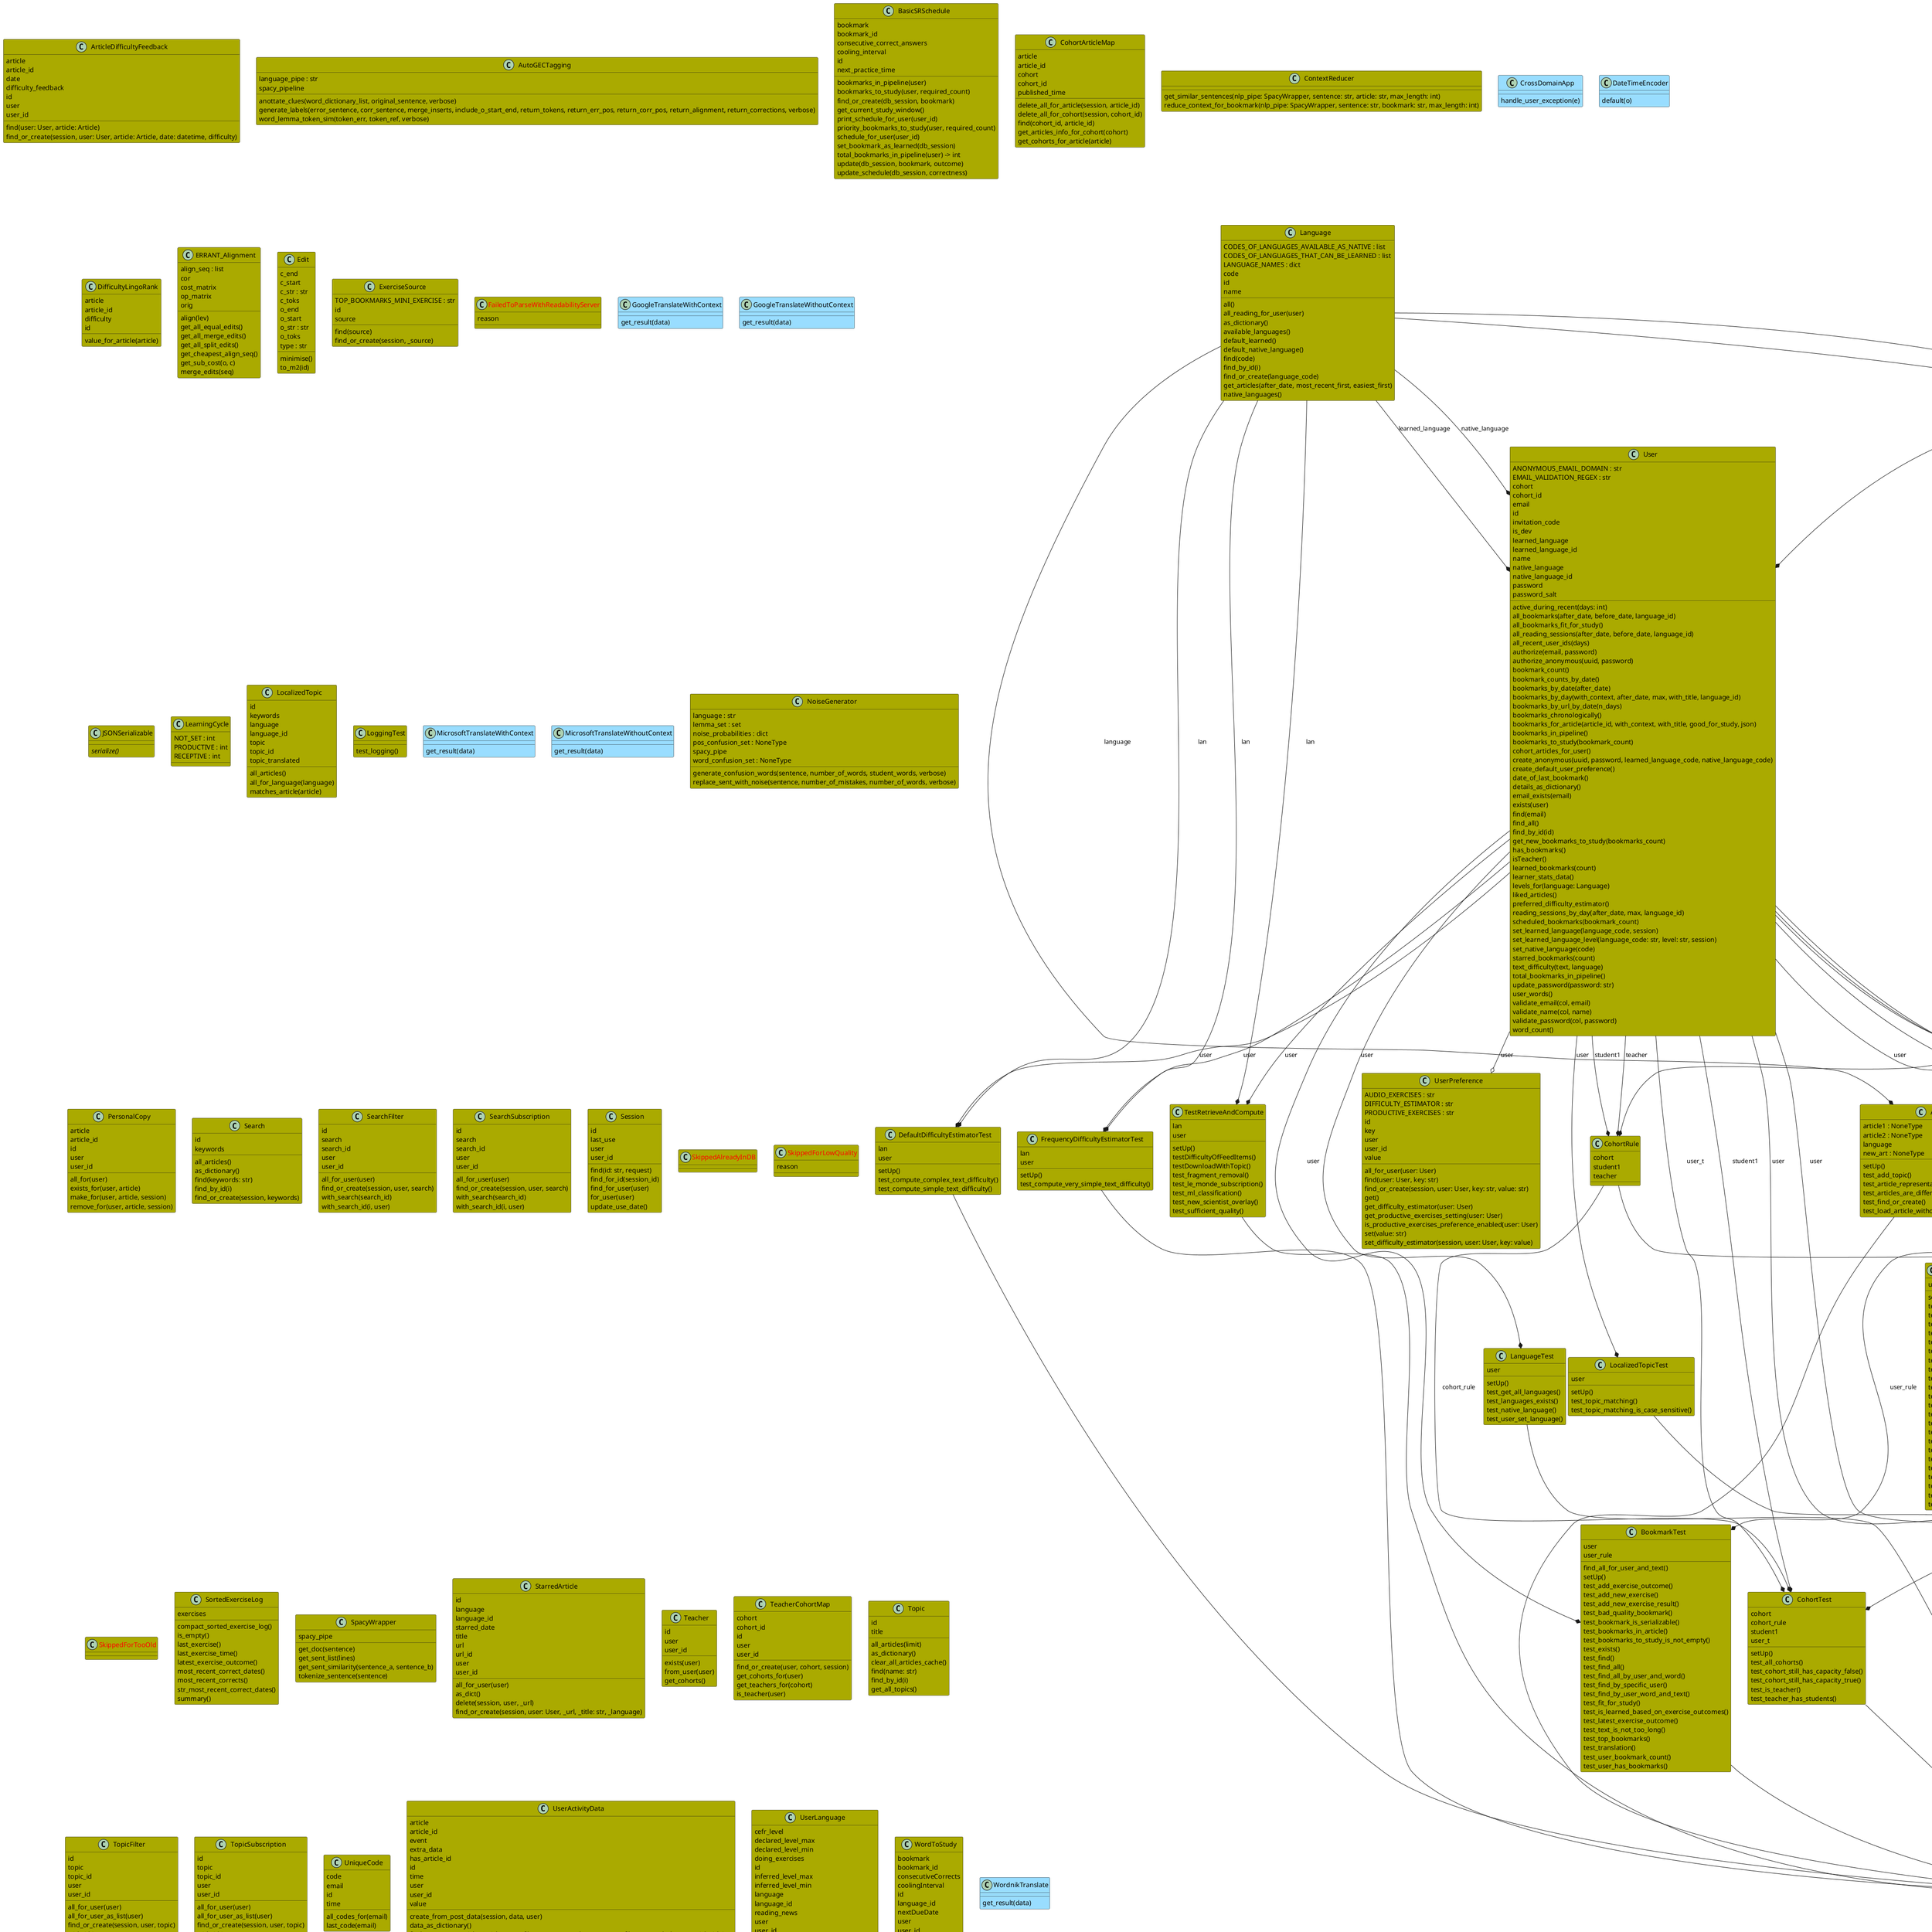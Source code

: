@startuml classes
set namespaceSeparator none
class "Article" as zeeguu.core.model.article.Article #AAAA00 {
  MINIMUM_WORD_COUNT : int
  authors
  broken
  content
  deleted
  feed
  feed_id
  fk_difficulty
  htmlContent
  id
  img_url
  img_url_id
  language
  language_id
  published_time
  summary
  title
  topics
  uploader
  uploader_id
  url
  url_id
  userFound : int
  video
  word_count
  add_search(search)
  add_topic(topic)
  all_older_than(days)
  all_younger_than(days)
  article_info(with_content)
  article_info_for_teacher()
  compute_fk_and_wordcount()
  contains_any_of(keywords: list)
  convertHTML2TextIfNeeded()
  create_clone(session, source, uploader)
  create_from_upload(session, title, content, htmlContent, uploader, language)
  exists(article)
  find(url: str)
  find_by_id(id: int)
  find_or_create(session, url: str, html_content, title, authors: str)
  is_owned_by(user)
  mark_as_low_quality_and_remove_from_index()
  own_texts_for_user(user, ignore_deleted)
  remove_search(search)
  star_for_user(session, user, state)
  topics_as_string()
  update(language, content, htmlContent, title)
  update_content(session)
  uploaded_by(uploader_id: int)
  vote_broken()
  with_title_containing(needle)
}
class "ArticleDifficultyFeedback" as zeeguu.core.model.article_difficulty_feedback.ArticleDifficultyFeedback #AAAA00 {
  article
  article_id
  date
  difficulty_feedback
  id
  user
  user_id
  find(user: User, article: Article)
  find_or_create(session, user: User, article: Article, date: datetime, difficulty)
}
class "ArticleRule" as zeeguu.core.test.rules.article_rule.ArticleRule #AAAA00 {
  article : NoneType
}
class "ArticleTest" as zeeguu.core.test.test_article.ArticleTest #AAAA00 {
  article1 : NoneType
  article2 : NoneType
  language
  new_art : NoneType
  setUp()
  test_add_topic()
  test_article_representation_does_not_error()
  test_articles_are_different()
  test_find_or_create()
  test_load_article_without_language_information()
}
class "AutoGECTagging" as zeeguu.core.nlp_pipeline.automatic_gec_tagging.AutoGECTagging #AAAA00 {
  language_pipe : str
  spacy_pipeline
  anottate_clues(word_dictionary_list, original_sentence, verbose)
  generate_labels(error_sentence, corr_sentence, merge_inserts, include_o_start_end, return_tokens, return_err_pos, return_corr_pos, return_alignment, return_corrections, verbose)
  word_lemma_token_sim(token_err, token_ref, verbose)
}
class "BaseRule" as zeeguu.core.test.rules.base_rule.BaseRule #AAAA00 {
  faker
  save(obj)
}
class "BasicSRSchedule" as zeeguu.core.word_scheduling.basicSR.basicSR.BasicSRSchedule #AAAA00 {
  bookmark
  bookmark_id
  consecutive_correct_answers
  cooling_interval
  id
  next_practice_time
  bookmarks_in_pipeline(user)
  bookmarks_to_study(user, required_count)
  find_or_create(db_session, bookmark)
  get_current_study_window()
  print_schedule_for_user(user_id)
  priority_bookmarks_to_study(user, required_count)
  schedule_for_user(user_id)
  set_bookmark_as_learned(db_session)
  total_bookmarks_in_pipeline(user) -> int
  update(db_session, bookmark, outcome)
  update_schedule(db_session, correctness)
}
class "Bookmark" as zeeguu.core.model.bookmark.Bookmark #AAAA00 {
  bookmark
  exercise_log
  fit_for_study
  id
  learned
  learned_time
  learning_cycle
  origin
  origin_id
  starred
  text
  text_id
  time
  translation
  translation_id
  user
  user_id
  add_new_exercise(exercise)
  add_new_exercise_result(exercise_source: ExerciseSource, exercise_outcome: ExerciseOutcome, exercise_solving_speed, session_id: int, other_feedback)
  content_is_not_too_long()
  exists(bookmark)
  find(b_id)
  find_all()
  find_all_by_user_and_word(user, word)
  find_all_for_text_and_user(text, user)
  find_all_for_user_and_article(user, article)
  find_by_specific_user(user)
  find_by_user_word_and_text(user, word, text)
  find_or_create(session, user, _origin: str, _origin_lang: str, _translation: str, _translation_lang: str, _context: str, article_id: int, learning_cycle: int)
  json_serializable_dict(with_context, with_title)
  report_exercise_outcome(exercise_source: str, exercise_outcome: str, solving_speed, session_id, other_feedback, db_session)
  serializable_dictionary()
  should_be_studied()
  sorted_exercise_log()
  translations_rendered_as_text()
  update_fit_for_study(session)
  update_learned_status(session)
}
class "BookmarkRule" as zeeguu.core.test.rules.bookmark_rule.BookmarkRule #AAAA00 {
  bookmark : NoneType, bool
  props : list
}
class "BookmarkTest" as zeeguu.core.test.test_bookmark.BookmarkTest #AAAA00 {
  user
  user_rule
  find_all_for_user_and_text()
  setUp()
  test_add_exercise_outcome()
  test_add_new_exercise()
  test_add_new_exercise_result()
  test_bad_quality_bookmark()
  test_bookmark_is_serializable()
  test_bookmarks_in_article()
  test_bookmarks_to_study_is_not_empty()
  test_exists()
  test_find()
  test_find_all()
  test_find_all_by_user_and_word()
  test_find_by_specific_user()
  test_find_by_user_word_and_text()
  test_fit_for_study()
  test_is_learned_based_on_exercise_outcomes()
  test_latest_exercise_outcome()
  test_text_is_not_too_long()
  test_top_bookmarks()
  test_translation()
  test_user_bookmark_count()
  test_user_has_bookmarks()
}
class "CognacyDifficultyEstimator" as zeeguu.core.language.strategies.cognacy_difficulty_estimator.CognacyDifficultyEstimator #AAAA00 {
  CUSTOM_NAMES : list
  language : str
  score_map : dict
  user : str
  cognacyRatio(language: 'model.Language', user: 'model.User')
  discrete_text_difficulty(median_difficulty: float)
  estimate_difficulty(text: str)
  word_difficulty(known_probabilities: dict, personalized: bool, word: Word)
}
class "CognacyWordHistoryDifficultyEstimator" as zeeguu.core.language.strategies.cognacy_wh_difficulty_estimator.CognacyWordHistoryDifficultyEstimator #AAAA00 {
  CUSTOM_NAMES : list
  language : str
  score_map : dict
  user : str
  difficulty_until_timestamp(language: 'model.Language', user: 'model.User', max_timestamp, mode, scaling, scaling2)
  discrete_text_difficulty(median_difficulty: float)
  estimate_difficulty(text: str)
  word_difficulty(known_probabilities: dict, personalized: bool, word: Word)
}
class "Cohort" as zeeguu.core.model.cohort.Cohort #AAAA00 {
  declared_level_max
  declared_level_min
  id
  inv_code
  is_cohort_of_teachers
  language
  language_id
  max_students
  name
  cohort_still_has_capacity()
  exists_with_invite_code(code: str)
  find(id)
  find_by_code(invite_code)
  get_current_student_count()
  get_id(inv)
  get_students()
  get_teachers()
}
class "CohortArticleMap" as zeeguu.core.model.cohort_article_map.CohortArticleMap #AAAA00 {
  article
  article_id
  cohort
  cohort_id
  published_time
  delete_all_for_article(session, article_id)
  delete_all_for_cohort(session, cohort_id)
  find(cohort_id, article_id)
  get_articles_info_for_cohort(cohort)
  get_cohorts_for_article(article)
}
class "CohortRule" as zeeguu.core.test.rules.cohort_rule.CohortRule #AAAA00 {
  cohort
  student1
  teacher
}
class "CohortTest" as zeeguu.core.test.test_cohort.CohortTest #AAAA00 {
  cohort
  cohort_rule
  student1
  user_t
  setUp()
  test_all_cohorts()
  test_cohort_still_has_capacity_false()
  test_cohort_still_has_capacity_true()
  test_is_teacher()
  test_teacher_has_students()
}
class "ContextReducer" as zeeguu.core.nlp_pipeline.reduce_context.ContextReducer #AAAA00 {
  get_similar_sentences(nlp_pipe: SpacyWrapper, sentence: str, article: str, max_length: int)
  reduce_context_for_bookmark(nlp_pipe: SpacyWrapper, sentence: str, bookmark: str, max_length: int)
}
class "CrossDomainApp" as zeeguu.api.cross_domain_app.CrossDomainApp #99DDFF {
  handle_user_exception(e)
}
class "DateTimeEncoder" as zeeguu.api.utils.json_result.DateTimeEncoder #99DDFF {
  default(o)
}
class "DefaultDifficultyEstimator" as zeeguu.core.language.strategies.default_difficulty_estimator.DefaultDifficultyEstimator #AAAA00 {
  estimate_difficulty(text: str, language: 'model.Language', user: 'model.User')
}
class "DefaultDifficultyEstimatorTest" as zeeguu.core.test.tests_difficulty_estimator_strategies.test_default_difficulty_estimator.DefaultDifficultyEstimatorTest #AAAA00 {
  lan
  user
  setUp()
  test_compute_complex_text_difficulty()
  test_compute_simple_text_difficulty()
}
class "DifficultyEstimatorFactory" as zeeguu.core.language.difficulty_estimator_factory.DifficultyEstimatorFactory #AAAA00 {
  get_difficulty_estimator(estimator_name: str) -> Type[DifficultyEstimatorStrategy]
}
class "DifficultyEstimatorFactoryTest" as zeeguu.core.test.test_difficulty_estimator_factory.DifficultyEstimatorFactoryTest #AAAA00 {
  test_custom_names_flesch_kincaid_estimator()
  test_ignore_capitalization()
  test_returns_flesch_kincaid_estimator()
  test_unknown_type_returns_default()
}
class "DifficultyEstimatorStrategy" as zeeguu.core.language.difficulty_estimator_strategy.DifficultyEstimatorStrategy #AAAA00 {
  CUSTOM_NAMES : list
  {abstract}estimate_difficulty(text: str, language: 'model.Language', user: 'model.User')
  has_custom_name(estimator_name: str)
}
class "DifficultyLingoRank" as zeeguu.core.model.difficulty_lingo_rank.DifficultyLingoRank #AAAA00 {
  article
  article_id
  difficulty
  id
  value_for_article(article)
}
class "DomainName" as zeeguu.core.model.domain_name.DomainName #AAAA00 {
  domain_name
  id
  extract_domain_name(url)
  find(domain_url)
  find_or_create(session, url: str)
  for_url_string(url_string)
  get_domain(url)
}
class "DomainTest" as zeeguu.core.test.test_domain.DomainTest #AAAA00 {
  user
  user_rule
  setUp()
  test_one_domain_multiple_urls()
  test_url_domain()
}
class "ERRANT_Alignment" as zeeguu.core.nlp_pipeline.alignment_errant.ERRANT_Alignment #AAAA00 {
  align_seq : list
  cor
  cost_matrix
  op_matrix
  orig
  align(lev)
  get_all_equal_edits()
  get_all_merge_edits()
  get_all_split_edits()
  get_cheapest_align_seq()
  get_sub_cost(o, c)
  merge_edits(seq)
}
class "Edit" as zeeguu.core.nlp_pipeline.edit_errant.Edit #AAAA00 {
  c_end
  c_start
  c_str : str
  c_toks
  o_end
  o_start
  o_str : str
  o_toks
  type : str
  minimise()
  to_m2(id)
}
class "Exercise" as zeeguu.core.model.exercise.Exercise #AAAA00 {
  feedback
  id
  outcome
  outcome_id
  session
  session_id
  solving_speed
  source
  source_id
  time
  find(user_id)
  get_bookmark()
  get_user_id()
  is_correct()
  is_too_easy()
  short_string_summary()
}
class "ExerciseOutcome" as zeeguu.core.model.exercise_outcome.ExerciseOutcome #AAAA00 {
  ASKED_FOR_HINT : str
  CORRECT : str
  OTHER_FEEDBACK : str
  RETRY : str
  SHOW_SOLUTION : str
  TOO_EASY : str
  TYPO : str
  WRONG : str
  correct
  correct_outcomes : list
  id
  outcome
  too_easy_outcomes : list
  wrong
  wrong_outcomes : list
  find(outcome: str)
  find_or_create(session, _outcome: str)
  free_text_feedback()
  too_easy()
}
class "ExerciseRule" as zeeguu.core.test.rules.exercise_rule.ExerciseRule #AAAA00 {
  exercise
}
class "ExerciseSessionRule" as zeeguu.core.test.rules.exercise_session_rule.ExerciseSessionRule #AAAA00 {
  exerciseSession
}
class "ExerciseSessionRule" as zeeguu.core.test.rules.user_exercise_session_rule.ExerciseSessionRule #AAAA00 {
  bookmark
  exercise_session
  user
}
class "ExerciseSource" as zeeguu.core.model.exercise_source.ExerciseSource #AAAA00 {
  TOP_BOOKMARKS_MINI_EXERCISE : str
  id
  source
  find(source)
  find_or_create(session, _source)
}
class "<color:red>FailedToParseWithReadabilityServer</color>" as zeeguu.core.content_retriever.crawler_exceptions.FailedToParseWithReadabilityServer #AAAA00 {
  reason
}
class "Feed" as zeeguu.core.model.feed.Feed #AAAA00 {
  deactivated
  description
  feed_handler : NoneType
  feed_type
  icon_name
  id
  image_url
  image_url_id
  language
  language_id
  last_crawled_time
  title
  url
  url_id
  as_dictionary()
  exists(feed)
  feed_health_info()
  feed_items(last_retrieval_time_from_DB)
  find_by_id(i)
  find_by_url(url)
  find_for_language_id(language_code)
  find_or_create(session, url, title, description, icon_name, language: Language, feed_type)
  from_url(url: str, feed_type: int)
  get_articles(limit, after_date, most_recent_first, easiest_first)
  initializeFeedHandler()
}
class "FeedHandler" as zeeguu.core.feed_handler.feed_handler.FeedHandler #AAAA00 {
  description : str
  feed_type : int
  image_url_string : str
  title : str
  url : str
  extract_feed_metadata() -> None
  get_feed_articles() -> list[dict]
  get_server_time(article_date) -> datetime
}
class "FeedRule" as zeeguu.core.test.rules.feed_rule.FeedRule #AAAA00 {
  fake_feed
  feed
  feed1
  feed_fr
  feed_newspaper_da
}
class "FeedTest" as zeeguu.core.test.test_feed.FeedTest #AAAA00 {
  newspaper_da
  spiegel
  setUp()
  test_after_date_works()
  test_article_ordering()
  test_feed_items()
  test_feed_newspaper()
  test_feed_type()
}
class "FleschKincaidDifficultyEstimator" as zeeguu.core.language.strategies.flesch_kincaid_difficulty_estimator.FleschKincaidDifficultyEstimator #AAAA00 {
  AVERAGE_SYLLABLE_LENGTH : float
  CUSTOM_NAMES : list
  discrete_difficulty(score: int)
  estimate_difficulty(text: str, language: 'Language', user: 'User')
  estimate_number_of_syllables_in_word(word: str, language: 'Language')
  estimate_number_of_syllables_in_word_pyphen(word: str, language: 'Language')
  flesch_kincaid_readability_index(text: str, language: 'Language')
  get_constants_for_language(language: 'language')
  grade_difficulty(score: int)
  normalize_difficulty(score: int)
}
class "FleschKincaidReadingEaseDifficultyEstimatorTest" as zeeguu.core.test.tests_difficulty_estimator_strategies.test_flesch_kincaid_difficulty_estimator.FleschKincaidReadingEaseDifficultyEstimatorTest #AAAA00 {
  user
  setUp()
  test_danish()
  test_discrete_50()
  test_discrete_80()
  test_discrete_above_80()
  test_discrete_below_0()
  test_discrete_below_50()
  test_discrete_between_80_and_50()
  test_english_constants()
  test_english_easy()
  test_english_hard()
  test_english_medium()
  test_german_constants()
  test_german_easy()
  test_german_hard()
  test_german_medium()
  test_normalized_0()
  test_normalized_100()
  test_normalized_above_100()
  test_normalized_below_0()
  test_normalized_between_100_and_0()
  test_recognized_by_FK()
  test_recognized_by_FKIndex()
  test_recognized_by_flesch_kincaid()
}
class "FrequencyDifficultyEstimator" as zeeguu.core.language.strategies.frequency_difficulty_estimator.FrequencyDifficultyEstimator #AAAA00 {
  CUSTOM_NAMES : list
  language : str
  score_map : defaultdict
  discrete_text_difficulty(median_difficulty: float)
  estimate_difficulty(text: str)
  quadratic(language: 'model.Language')
  word_difficulty(known_probabilities: dict, personalized: bool, w)
}
class "FrequencyDifficultyEstimatorTest" as zeeguu.core.test.tests_difficulty_estimator_strategies.test_frequency_difficulty_estimator.FrequencyDifficultyEstimatorTest #AAAA00 {
  lan
  user
  setUp()
  test_compute_very_simple_text_difficulty()
}
class "GoogleTranslateWithContext" as zeeguu.api.utils.translator.GoogleTranslateWithContext #99DDFF {
  get_result(data)
}
class "GoogleTranslateWithoutContext" as zeeguu.api.utils.translator.GoogleTranslateWithoutContext #99DDFF {
  get_result(data)
}
class "JSONSerializable" as zeeguu.core.util.encoding.JSONSerializable #AAAA00 {
  {abstract}serialize()
}
class "Language" as zeeguu.core.model.language.Language #AAAA00 {
  CODES_OF_LANGUAGES_AVAILABLE_AS_NATIVE : list
  CODES_OF_LANGUAGES_THAT_CAN_BE_LEARNED : list
  LANGUAGE_NAMES : dict
  code
  id
  name
  all()
  all_reading_for_user(user)
  as_dictionary()
  available_languages()
  default_learned()
  default_native_language()
  find(code)
  find_by_id(i)
  find_or_create(language_code)
  get_articles(after_date, most_recent_first, easiest_first)
  native_languages()
}
class "LanguageRule" as zeeguu.core.test.rules.language_rule.LanguageRule #AAAA00 {
  da
  de
  en
  es
  fr
  it
  languages : dict
  nl
  no
  pt
  random
  ro
  get_or_create_language(language_id)
}
class "LanguageTest" as zeeguu.core.test.test_language.LanguageTest #AAAA00 {
  user
  setUp()
  test_get_all_languages()
  test_languages_exists()
  test_native_language()
  test_user_set_language()
}
class "LearningCycle" as zeeguu.core.model.learning_cycle.LearningCycle #AAAA00 {
  NOT_SET : int
  PRODUCTIVE : int
  RECEPTIVE : int
}
class "LocalizedTopic" as zeeguu.core.model.localized_topic.LocalizedTopic #AAAA00 {
  id
  keywords
  language
  language_id
  topic
  topic_id
  topic_translated
  all_articles()
  all_for_language(language)
  matches_article(article)
}
class "LocalizedTopicTest" as zeeguu.core.test.test_localized_topic.LocalizedTopicTest #AAAA00 {
  user
  setUp()
  test_topic_matching()
  test_topic_matching_is_case_sensitive()
}
class "LoggingTest" as zeeguu.core.test.test_logging.LoggingTest #AAAA00 {
  test_logging()
}
class "MicrosoftTranslateWithContext" as zeeguu.api.utils.translator.MicrosoftTranslateWithContext #99DDFF {
  get_result(data)
}
class "MicrosoftTranslateWithoutContext" as zeeguu.api.utils.translator.MicrosoftTranslateWithoutContext #99DDFF {
  get_result(data)
}
class "ModelTestMixIn" as zeeguu.core.test.model_test_mixin.ModelTestMixIn #AAAA00 {
  app
  faker : NoneType
  run(result)
  setUp()
  tearDown()
}
class "NewspaperFeed" as zeeguu.core.feed_handler.newspaperfeed.NewspaperFeed #AAAA00 {
  description
  image_url_string
  title
  use_cache : bool
  extract_feed_metadata() -> None
  get_feed_articles() -> list[dict]
}
class "NoiseGenerator" as zeeguu.core.nlp_pipeline.confusion_generator.NoiseGenerator #AAAA00 {
  language : str
  lemma_set : set
  noise_probabilities : dict
  pos_confusion_set : NoneType
  spacy_pipe
  word_confusion_set : NoneType
  generate_confusion_words(sentence, number_of_words, student_words, verbose)
  replace_sent_with_noise(sentence, number_of_mistakes, number_of_words, verbose)
}
class "OutcomeRule" as zeeguu.core.test.rules.outcome_rule.OutcomeRule #AAAA00 {
  correct
  outcomes : list
  random
  retry
  show_solution
  too_easy
  typo
  wrong
}
class "PersonalCopy" as zeeguu.core.model.personal_copy.PersonalCopy #AAAA00 {
  article
  article_id
  id
  user
  user_id
  all_for(user)
  exists_for(user, article)
  make_for(user, article, session)
  remove_for(user, article, session)
}
class "RSSFeed" as zeeguu.core.feed_handler.rssfeed.RSSFeed #AAAA00 {
  description : str
  image_url_string : str
  title : str
  extract_feed_metadata() -> None
  get_feed_articles() -> list[dict]
}
class "ReadingSessionRule" as zeeguu.core.test.rules.user_reading_session_rule.ReadingSessionRule #AAAA00 {
  w_session
}
class "Search" as zeeguu.core.model.search.Search #AAAA00 {
  id
  keywords
  all_articles()
  as_dictionary()
  find(keywords: str)
  find_by_id(i)
  find_or_create(session, keywords)
}
class "SearchFilter" as zeeguu.core.model.search_filter.SearchFilter #AAAA00 {
  id
  search
  search_id
  user
  user_id
  all_for_user(user)
  find_or_create(session, user, search)
  with_search(search_id)
  with_search_id(i, user)
}
class "SearchSubscription" as zeeguu.core.model.search_subscription.SearchSubscription #AAAA00 {
  id
  search
  search_id
  user
  user_id
  all_for_user(user)
  find_or_create(session, user, search)
  with_search(search_id)
  with_search_id(i, user)
}
class "Session" as zeeguu.core.model.session.Session #AAAA00 {
  id
  last_use
  user
  user_id
  find(id: str, request)
  find_for_id(session_id)
  find_for_user(user)
  for_user(user)
  update_use_date()
}
class "<color:red>SkippedAlreadyInDB</color>" as zeeguu.core.content_retriever.crawler_exceptions.SkippedAlreadyInDB #AAAA00 {
}
class "<color:red>SkippedForLowQuality</color>" as zeeguu.core.content_retriever.crawler_exceptions.SkippedForLowQuality #AAAA00 {
  reason
}
class "<color:red>SkippedForTooOld</color>" as zeeguu.core.content_retriever.crawler_exceptions.SkippedForTooOld #AAAA00 {
}
class "SortedExerciseLog" as zeeguu.core.model.sorted_exercise_log.SortedExerciseLog #AAAA00 {
  exercises
  compact_sorted_exercise_log()
  is_empty()
  last_exercise()
  last_exercise_time()
  latest_exercise_outcome()
  most_recent_correct_dates()
  most_recent_corrects()
  str_most_recent_correct_dates()
  summary()
}
class "SourceRule" as zeeguu.core.test.rules.source_rule.SourceRule #AAAA00 {
  random
  recognize
  sources : list
  translate
  zeekoe
}
class "SpacyWrapper" as zeeguu.core.nlp_pipeline.spacy_wrapper.SpacyWrapper #AAAA00 {
  spacy_pipe
  get_doc(sentence)
  get_sent_list(lines)
  get_sent_similarity(sentence_a, sentence_b)
  tokenize_sentence(sentence)
}
class "StarredArticle" as zeeguu.core.model.starred_article.StarredArticle #AAAA00 {
  id
  language
  language_id
  starred_date
  title
  url
  url_id
  user
  user_id
  all_for_user(user)
  as_dict()
  delete(session, user, _url)
  find_or_create(session, user: User, _url, _title: str, _language)
}
class "Teacher" as zeeguu.core.model.teacher.Teacher #AAAA00 {
  id
  user
  user_id
  exists(user)
  from_user(user)
  get_cohorts()
}
class "TeacherCohortMap" as zeeguu.core.model.teacher_cohort_map.TeacherCohortMap #AAAA00 {
  cohort
  cohort_id
  id
  user
  user_id
  find_or_create(user, cohort, session)
  get_cohorts_for(user)
  get_teachers_for(cohort)
  is_teacher(user)
}
class "TestRetrieveAndCompute" as zeeguu.core.test.test_retrieve_and_compute.TestRetrieveAndCompute #AAAA00 {
  lan
  user
  setUp()
  testDifficultyOfFeedItems()
  testDownloadWithTopic()
  test_fragment_removal()
  test_le_monde_subscription()
  test_ml_classification()
  test_new_scientist_overlay()
  test_sufficient_quality()
}
class "Text" as zeeguu.core.model.text.Text #AAAA00 {
  article
  article_id
  content
  content_hash
  id
  language
  language_id
  url
  url_id
  all_bookmarks(user)
  find_all(text, language)
  find_or_create(session, text, language, url, article)
  shorten_word_context(given_word, max_word_count)
  update_content(new_content)
  words()
}
class "TextRule" as zeeguu.core.test.rules.text_rule.TextRule #AAAA00 {
  text
}
class "TextTest" as zeeguu.core.test.test_text.TextTest #AAAA00 {
  bookmark_rule
  text_rule
  user_rule
  setUp()
  test_user_word_count()
}
class "Topic" as zeeguu.core.model.topic.Topic #AAAA00 {
  id
  title
  all_articles(limit)
  as_dictionary()
  clear_all_articles_cache()
  find(name: str)
  find_by_id(i)
  get_all_topics()
}
class "TopicFilter" as zeeguu.core.model.topic_filter.TopicFilter #AAAA00 {
  id
  topic
  topic_id
  user
  user_id
  all_for_user(user)
  all_for_user_as_list(user)
  find_or_create(session, user, topic)
  with_id(i)
  with_topic_id(i, user)
}
class "TopicSubscription" as zeeguu.core.model.topic_subscription.TopicSubscription #AAAA00 {
  id
  topic
  topic_id
  user
  user_id
  all_for_user(user)
  all_for_user_as_list(user)
  find_or_create(session, user, topic)
  with_id(i)
  with_topic_id(i, user)
}
class "UniqueCode" as zeeguu.core.model.unique_code.UniqueCode #AAAA00 {
  code
  email
  id
  time
  all_codes_for(email)
  last_code(email)
}
class "Url" as zeeguu.core.model.url.Url #AAAA00 {
  domain
  domain_name_id
  id
  path
  title
  as_canonical_string()
  as_string()
  domain_name()
  extract_canonical_url(url: str)
  find(url, title)
  find_or_create(session: 'Session', _url: str, title: str)
  get_domain(url)
  get_path(url: str)
  render_link(link_text)
  title_if_available()
}
class "UrlRule" as zeeguu.core.test.rules.url_rule.UrlRule #AAAA00 {
  url
}
class "UrlTest" as zeeguu.core.test.test_url.UrlTest #AAAA00 {
  url_rule
  setUp()
  test_domain_plus_path_must_be_unique()
  test_find_or_create_works()
  test_try_to_get_race_condition()
}
class "User" as zeeguu.core.model.user.User #AAAA00 {
  ANONYMOUS_EMAIL_DOMAIN : str
  EMAIL_VALIDATION_REGEX : str
  cohort
  cohort_id
  email
  id
  invitation_code
  is_dev
  learned_language
  learned_language_id
  name
  native_language
  native_language_id
  password
  password_salt
  active_during_recent(days: int)
  all_bookmarks(after_date, before_date, language_id)
  all_bookmarks_fit_for_study()
  all_reading_sessions(after_date, before_date, language_id)
  all_recent_user_ids(days)
  authorize(email, password)
  authorize_anonymous(uuid, password)
  bookmark_count()
  bookmark_counts_by_date()
  bookmarks_by_date(after_date)
  bookmarks_by_day(with_context, after_date, max, with_title, language_id)
  bookmarks_by_url_by_date(n_days)
  bookmarks_chronologically()
  bookmarks_for_article(article_id, with_context, with_title, good_for_study, json)
  bookmarks_in_pipeline()
  bookmarks_to_study(bookmark_count)
  cohort_articles_for_user()
  create_anonymous(uuid, password, learned_language_code, native_language_code)
  create_default_user_preference()
  date_of_last_bookmark()
  details_as_dictionary()
  email_exists(email)
  exists(user)
  find(email)
  find_all()
  find_by_id(id)
  get_new_bookmarks_to_study(bookmarks_count)
  has_bookmarks()
  isTeacher()
  learned_bookmarks(count)
  learner_stats_data()
  levels_for(language: Language)
  liked_articles()
  preferred_difficulty_estimator()
  reading_sessions_by_day(after_date, max, language_id)
  scheduled_bookmarks(bookmark_count)
  set_learned_language(language_code, session)
  set_learned_language_level(language_code: str, level: str, session)
  set_native_language(code)
  starred_bookmarks(count)
  text_difficulty(text, language)
  total_bookmarks_in_pipeline()
  update_password(password: str)
  user_words()
  validate_email(col, email)
  validate_name(col, name)
  validate_password(col, password)
  word_count()
}
class "UserActivityData" as zeeguu.core.model.user_activitiy_data.UserActivityData #AAAA00 {
  article
  article_id
  event
  extra_data
  has_article_id
  id
  time
  user
  user_id
  value
  create_from_post_data(session, data, user)
  data_as_dictionary()
  find(user: User, article: Article, extra_filter: str, extra_value: str, event_filter: str, only_latest, article_id: int)
  find_or_create(session, user, time, event, value, extra_data, has_article_id, article_id)
  find_url_in_extra_data()
  get_article_id(db_session)
  is_feedback()
  is_like()
}
class "UserArticle" as zeeguu.core.model.user_article.UserArticle #AAAA00 {
  article
  article_id
  id
  liked
  opened
  starred
  user
  user_id
  all_liked_articles_of_user(user)
  all_starred_and_liked_articles_of_user_info(user)
  all_starred_articles_of_user(user)
  all_starred_articles_of_user_info(user)
  all_starred_or_liked_articles_of_user(user, limit)
  exists(obj)
  find(user: User, article: Article)
  find_by_article(article: Article)
  find_or_create(session, user: User, article: Article, opened, liked, starred)
  last_interaction()
  set_liked(new_state)
  set_opened(state)
  set_starred(state)
  user_article_info(user: User, article: Article, with_content, with_translations)
  user_info_as_string()
}
class "UserArticleRule" as zeeguu.core.test.rules.user_article_rule.UserArticleRule #AAAA00 {
  user_article
}
class "UserArticleTest" as zeeguu.core.test.test_user_article.UserArticleTest #AAAA00 {
  article
  user
  user_article
  setUp()
  test_all_starred_articles()
  test_all_starred_or_liked_articles()
  test_article_is_not_starred_initially()
}
class "UserExerciseSession" as zeeguu.core.model.user_exercise_session.UserExerciseSession #AAAA00 {
  duration
  id
  is_active
  last_action_time
  start_time
  user
  user_id
  exercises_in_session_string()
  find_by_cohort(cohort_id, from_date: str, to_date: str)
  find_by_id(id)
  find_by_user_id(user_id, from_date: str, to_date: str)
}
class "UserLanguage" as zeeguu.core.model.user_language.UserLanguage #AAAA00 {
  cefr_level
  declared_level_max
  declared_level_min
  doing_exercises
  id
  inferred_level_max
  inferred_level_min
  language
  language_id
  reading_news
  user
  user_id
  all_for_user(user)
  find_or_create(session, user, language)
  get()
  with_language_id(i, user)
}
class "UserPreference" as zeeguu.core.model.user_preference.UserPreference #AAAA00 {
  AUDIO_EXERCISES : str
  DIFFICULTY_ESTIMATOR : str
  PRODUCTIVE_EXERCISES : str
  id
  key
  user
  user_id
  value
  all_for_user(user: User)
  find(user: User, key: str)
  find_or_create(session, user: User, key: str, value: str)
  get()
  get_difficulty_estimator(user: User)
  get_productive_exercises_setting(user: User)
  is_productive_exercises_preference_enabled(user: User)
  set(value: str)
  set_difficulty_estimator(session, user: User, key: value)
}
class "UserPreferenceTest" as zeeguu.core.test.test_user_preferences.UserPreferenceTest #AAAA00 {
  english
  random_origin_language
  random_origin_word
  text : str
  user
  user_rule
  user_word_rule
  setUp()
  test_no_preference_at_first()
  test_setting_preference()
  test_text_difficulty_with_preference()
}
class "UserReadingSession" as zeeguu.core.model.user_reading_session.UserReadingSession #AAAA00 {
  article
  article_id
  duration
  id
  is_active
  last_action_time
  start_time
  user
  user_id
  events_in_this_session()
  find_by_article(article, from_date: str, to_date: str, is_active: bool, cohort: bool)
  find_by_cohort(cohort, from_date: str, to_date: str, is_active: bool)
  find_by_id(session_id)
  find_by_user(user_id, from_date: str, to_date: str, is_active: bool)
  find_by_user_and_article(user, article)
  get_reading_session_timeout()
  human_readable_date()
  human_readable_duration()
  json_serializable_dict()
}
class "UserRule" as zeeguu.core.test.rules.user_rule.UserRule #AAAA00 {
  user
  add_bookmarks(bookmark_count, exercises_count)
}
class "UserTest" as zeeguu.core.test.test_user.UserTest #AAAA00 {
  user
  setUp()
  test_active_during_recent()
  test_all_bookmarks()
  test_authorize()
  test_authorize_anonymous()
  test_bookmark_counts_by_date()
  test_bookmarks_by_date()
  test_bookmarks_chronologically()
  test_create_anonymous()
  test_date_of_last_bookmark()
  test_exists()
  test_update_password()
  test_validate_email()
  test_validate_name()
  test_validate_password()
}
class "UserWord" as zeeguu.core.model.user_word.UserWord #AAAA00 {
  IMPORTANCE_LEVEL_STEP : int
  IMPOSSIBLE_IMPORTANCE_LEVEL : float
  IMPOSSIBLE_RANK : int
  id
  language
  language_id
  rank
  word
  exists(word, language)
  find(_word: str, language: Language)
  find_all()
  find_or_create(session, _word: str, language: Language)
  importance_level()
  importance_level_string()
}
class "UserWordRule" as zeeguu.core.test.rules.user_word_rule.UserWordRule #AAAA00 {
  user_word
}
class "UserWordTest" as zeeguu.core.test.test_user_word.UserWordTest #AAAA00 {
  setUp()
  test_exists()
  test_find()
  test_find_all()
  test_find_or_create()
  test_importance_level()
}
class "WordHistoryDifficultyEstimator" as zeeguu.core.language.strategies.word_history_difficulty_estimator.WordHistoryDifficultyEstimator #AAAA00 {
  CUSTOM_NAMES : list
  language : str
  score_map : dict
  user : str
  difficulty(language: 'model.Language', user: 'model.User', mode)
  difficulty_until_timestamp(language: 'model.Language', user: 'model.User', max_timestamp, mode, scaling, scaling2)
  discrete_text_difficulty(median_difficulty: float)
  estimate_difficulty(text: str)
  recurrence(language: 'model.Language', user: 'model.User')
  recurrence_until_timestamp(language: 'model.Language', user: 'model.User', max_timestamp)
  word_difficulty(known_probabilities: dict, personalized: bool, word: Word)
}
class "WordRankDifficultyEstimator" as zeeguu.core.language.strategies.word_rank_difficulty_estimator.WordRankDifficultyEstimator #AAAA00 {
  CUSTOM_NAMES : list
  discrete_difficulty(score: int)
  estimate_difficulty(text: str, language: 'model.Language', user: 'model.User')
  get_constants_for_language(language: 'model.language')
  normalize_difficulty(score: int)
  word_rank_readability_score(text: str, language: 'model.Language')
}
class "WordToStudy" as zeeguu.core.model.word_to_study.WordToStudy #AAAA00 {
  bookmark
  bookmark_id
  consecutiveCorrects
  coolingInterval
  id
  language_id
  nextDueDate
  user
  user_id
  find(bookmark)
}
class "WordnikTranslate" as zeeguu.api.utils.translator.WordnikTranslate #99DDFF {
  get_result(data)
}
class "ZeeguuMailer" as zeeguu.core.emailer.zeeguu_mailer.ZeeguuMailer #AAAA00 {
  message_body
  message_subject
  our_email
  password
  server_name
  to_email
  username
  notify_audio_experiment(data, user)
  send()
  send_content_retrieved_notification(article, old_content)
  send_feedback(subject, context, message, user)
  send_mail(subject, content_lines)
  send_with_yagmail()
}
zeeguu.core.feed_handler.newspaperfeed.NewspaperFeed --|> zeeguu.core.feed_handler.feed_handler.FeedHandler
zeeguu.core.feed_handler.rssfeed.RSSFeed --|> zeeguu.core.feed_handler.feed_handler.FeedHandler
zeeguu.core.language.strategies.cognacy_difficulty_estimator.CognacyDifficultyEstimator --|> zeeguu.core.language.difficulty_estimator_strategy.DifficultyEstimatorStrategy
zeeguu.core.language.strategies.cognacy_wh_difficulty_estimator.CognacyWordHistoryDifficultyEstimator --|> zeeguu.core.language.difficulty_estimator_strategy.DifficultyEstimatorStrategy
zeeguu.core.language.strategies.default_difficulty_estimator.DefaultDifficultyEstimator --|> zeeguu.core.language.difficulty_estimator_strategy.DifficultyEstimatorStrategy
zeeguu.core.language.strategies.flesch_kincaid_difficulty_estimator.FleschKincaidDifficultyEstimator --|> zeeguu.core.language.difficulty_estimator_strategy.DifficultyEstimatorStrategy
zeeguu.core.language.strategies.frequency_difficulty_estimator.FrequencyDifficultyEstimator --|> zeeguu.core.language.difficulty_estimator_strategy.DifficultyEstimatorStrategy
zeeguu.core.language.strategies.word_history_difficulty_estimator.WordHistoryDifficultyEstimator --|> zeeguu.core.language.difficulty_estimator_strategy.DifficultyEstimatorStrategy
zeeguu.core.language.strategies.word_rank_difficulty_estimator.WordRankDifficultyEstimator --|> zeeguu.core.language.difficulty_estimator_strategy.DifficultyEstimatorStrategy
zeeguu.core.test.rules.article_rule.ArticleRule --|> zeeguu.core.test.rules.base_rule.BaseRule
zeeguu.core.test.rules.bookmark_rule.BookmarkRule --|> zeeguu.core.test.rules.base_rule.BaseRule
zeeguu.core.test.rules.cohort_rule.CohortRule --|> zeeguu.core.test.rules.base_rule.BaseRule
zeeguu.core.test.rules.exercise_rule.ExerciseRule --|> zeeguu.core.test.rules.base_rule.BaseRule
zeeguu.core.test.rules.exercise_session_rule.ExerciseSessionRule --|> zeeguu.core.test.rules.base_rule.BaseRule
zeeguu.core.test.rules.feed_rule.FeedRule --|> zeeguu.core.test.rules.base_rule.BaseRule
zeeguu.core.test.rules.language_rule.LanguageRule --|> zeeguu.core.test.rules.base_rule.BaseRule
zeeguu.core.test.rules.outcome_rule.OutcomeRule --|> zeeguu.core.test.rules.base_rule.BaseRule
zeeguu.core.test.rules.source_rule.SourceRule --|> zeeguu.core.test.rules.base_rule.BaseRule
zeeguu.core.test.rules.text_rule.TextRule --|> zeeguu.core.test.rules.base_rule.BaseRule
zeeguu.core.test.rules.url_rule.UrlRule --|> zeeguu.core.test.rules.base_rule.BaseRule
zeeguu.core.test.rules.user_article_rule.UserArticleRule --|> zeeguu.core.test.rules.base_rule.BaseRule
zeeguu.core.test.rules.user_exercise_session_rule.ExerciseSessionRule --|> zeeguu.core.test.rules.base_rule.BaseRule
zeeguu.core.test.rules.user_reading_session_rule.ReadingSessionRule --|> zeeguu.core.test.rules.base_rule.BaseRule
zeeguu.core.test.rules.user_rule.UserRule --|> zeeguu.core.test.rules.base_rule.BaseRule
zeeguu.core.test.rules.user_word_rule.UserWordRule --|> zeeguu.core.test.rules.base_rule.BaseRule
zeeguu.core.test.test_article.ArticleTest --|> zeeguu.core.test.model_test_mixin.ModelTestMixIn
zeeguu.core.test.test_bookmark.BookmarkTest --|> zeeguu.core.test.model_test_mixin.ModelTestMixIn
zeeguu.core.test.test_cohort.CohortTest --|> zeeguu.core.test.model_test_mixin.ModelTestMixIn
zeeguu.core.test.test_difficulty_estimator_factory.DifficultyEstimatorFactoryTest --|> zeeguu.core.test.model_test_mixin.ModelTestMixIn
zeeguu.core.test.test_domain.DomainTest --|> zeeguu.core.test.model_test_mixin.ModelTestMixIn
zeeguu.core.test.test_feed.FeedTest --|> zeeguu.core.test.model_test_mixin.ModelTestMixIn
zeeguu.core.test.test_language.LanguageTest --|> zeeguu.core.test.model_test_mixin.ModelTestMixIn
zeeguu.core.test.test_localized_topic.LocalizedTopicTest --|> zeeguu.core.test.model_test_mixin.ModelTestMixIn
zeeguu.core.test.test_retrieve_and_compute.TestRetrieveAndCompute --|> zeeguu.core.test.model_test_mixin.ModelTestMixIn
zeeguu.core.test.test_text.TextTest --|> zeeguu.core.test.model_test_mixin.ModelTestMixIn
zeeguu.core.test.test_url.UrlTest --|> zeeguu.core.test.model_test_mixin.ModelTestMixIn
zeeguu.core.test.test_user.UserTest --|> zeeguu.core.test.model_test_mixin.ModelTestMixIn
zeeguu.core.test.test_user_article.UserArticleTest --|> zeeguu.core.test.model_test_mixin.ModelTestMixIn
zeeguu.core.test.test_user_preferences.UserPreferenceTest --|> zeeguu.core.test.model_test_mixin.ModelTestMixIn
zeeguu.core.test.test_user_word.UserWordTest --|> zeeguu.core.test.model_test_mixin.ModelTestMixIn
zeeguu.core.test.tests_difficulty_estimator_strategies.test_default_difficulty_estimator.DefaultDifficultyEstimatorTest --|> zeeguu.core.test.model_test_mixin.ModelTestMixIn
zeeguu.core.test.tests_difficulty_estimator_strategies.test_flesch_kincaid_difficulty_estimator.FleschKincaidReadingEaseDifficultyEstimatorTest --|> zeeguu.core.test.model_test_mixin.ModelTestMixIn
zeeguu.core.test.tests_difficulty_estimator_strategies.test_frequency_difficulty_estimator.FrequencyDifficultyEstimatorTest --|> zeeguu.core.test.model_test_mixin.ModelTestMixIn
zeeguu.core.feed_handler.newspaperfeed.NewspaperFeed --* zeeguu.core.model.feed.Feed : feed_handler
zeeguu.core.feed_handler.rssfeed.RSSFeed --* zeeguu.core.model.feed.Feed : feed_handler
zeeguu.core.language.strategies.default_difficulty_estimator.DefaultDifficultyEstimator --* zeeguu.core.language.difficulty_estimator_factory.DifficultyEstimatorFactory : _default_estimator
zeeguu.core.model.article.Article --* zeeguu.core.test.rules.article_rule.ArticleRule : article
zeeguu.core.model.article.Article --* zeeguu.core.test.rules.article_rule.ArticleRule : article
zeeguu.core.model.article.Article --* zeeguu.core.test.test_article.ArticleTest : article1
zeeguu.core.model.article.Article --* zeeguu.core.test.test_article.ArticleTest : article2
zeeguu.core.model.article.Article --* zeeguu.core.test.test_article.ArticleTest : new_art
zeeguu.core.model.bookmark.Bookmark --* zeeguu.core.test.rules.bookmark_rule.BookmarkRule : bookmark
zeeguu.core.model.cohort.Cohort --* zeeguu.core.model.user.User : cohort
zeeguu.core.model.cohort.Cohort --* zeeguu.core.test.rules.cohort_rule.CohortRule : cohort
zeeguu.core.model.cohort.Cohort --* zeeguu.core.test.test_cohort.CohortTest : cohort
zeeguu.core.model.domain_name.DomainName --* zeeguu.core.model.url.Url : domain
zeeguu.core.model.exercise.Exercise --* zeeguu.core.test.rules.exercise_rule.ExerciseRule : exercise
zeeguu.core.model.exercise_outcome.ExerciseOutcome --* zeeguu.core.model.exercise.Exercise : outcome
zeeguu.core.model.exercise_outcome.ExerciseOutcome --* zeeguu.core.model.exercise.Exercise : outcome
zeeguu.core.model.exercise_outcome.ExerciseOutcome --* zeeguu.core.model.exercise.Exercise : outcome
zeeguu.core.model.exercise_outcome.ExerciseOutcome --* zeeguu.core.model.exercise.Exercise : outcome
zeeguu.core.model.feed.Feed --* zeeguu.core.test.rules.feed_rule.FeedRule : fake_feed
zeeguu.core.model.feed.Feed --* zeeguu.core.test.rules.feed_rule.FeedRule : feed
zeeguu.core.model.feed.Feed --* zeeguu.core.test.rules.feed_rule.FeedRule : feed1
zeeguu.core.model.feed.Feed --* zeeguu.core.test.rules.feed_rule.FeedRule : feed_fr
zeeguu.core.model.feed.Feed --* zeeguu.core.test.rules.feed_rule.FeedRule : feed_newspaper_da
zeeguu.core.model.feed.Feed --* zeeguu.core.test.test_feed.FeedTest : spiegel
zeeguu.core.model.feed.Feed --* zeeguu.core.test.test_feed.FeedTest : newspaper_da
zeeguu.core.model.language.Language --* zeeguu.core.model.user.User : learned_language
zeeguu.core.model.language.Language --* zeeguu.core.model.user.User : native_language
zeeguu.core.model.language.Language --* zeeguu.core.test.test_article.ArticleTest : language
zeeguu.core.model.language.Language --* zeeguu.core.test.test_retrieve_and_compute.TestRetrieveAndCompute : lan
zeeguu.core.model.language.Language --* zeeguu.core.test.test_user_preferences.UserPreferenceTest : random_origin_language
zeeguu.core.model.language.Language --* zeeguu.core.test.test_user_preferences.UserPreferenceTest : english
zeeguu.core.model.language.Language --* zeeguu.core.test.tests_difficulty_estimator_strategies.test_default_difficulty_estimator.DefaultDifficultyEstimatorTest : lan
zeeguu.core.model.language.Language --* zeeguu.core.test.tests_difficulty_estimator_strategies.test_frequency_difficulty_estimator.FrequencyDifficultyEstimatorTest : lan
zeeguu.core.model.text.Text --* zeeguu.core.test.rules.text_rule.TextRule : text
zeeguu.core.model.url.Url --* zeeguu.core.model.article.Article : img_url
zeeguu.core.model.url.Url --* zeeguu.core.test.rules.url_rule.UrlRule : url
zeeguu.core.model.user.User --* zeeguu.core.test.rules.cohort_rule.CohortRule : teacher
zeeguu.core.model.user.User --* zeeguu.core.test.rules.cohort_rule.CohortRule : student1
zeeguu.core.model.user.User --* zeeguu.core.test.rules.user_exercise_session_rule.ExerciseSessionRule : user
zeeguu.core.model.user.User --* zeeguu.core.test.rules.user_rule.UserRule : user
zeeguu.core.model.user.User --* zeeguu.core.test.test_bookmark.BookmarkTest : user
zeeguu.core.model.user.User --* zeeguu.core.test.test_cohort.CohortTest : user_t
zeeguu.core.model.user.User --* zeeguu.core.test.test_cohort.CohortTest : student1
zeeguu.core.model.user.User --* zeeguu.core.test.test_domain.DomainTest : user
zeeguu.core.model.user.User --* zeeguu.core.test.test_language.LanguageTest : user
zeeguu.core.model.user.User --* zeeguu.core.test.test_localized_topic.LocalizedTopicTest : user
zeeguu.core.model.user.User --* zeeguu.core.test.test_retrieve_and_compute.TestRetrieveAndCompute : user
zeeguu.core.model.user.User --* zeeguu.core.test.test_user.UserTest : user
zeeguu.core.model.user.User --* zeeguu.core.test.test_user.UserTest : user
zeeguu.core.model.user.User --* zeeguu.core.test.test_user_preferences.UserPreferenceTest : user
zeeguu.core.model.user.User --* zeeguu.core.test.tests_difficulty_estimator_strategies.test_default_difficulty_estimator.DefaultDifficultyEstimatorTest : user
zeeguu.core.model.user.User --* zeeguu.core.test.tests_difficulty_estimator_strategies.test_flesch_kincaid_difficulty_estimator.FleschKincaidReadingEaseDifficultyEstimatorTest : user
zeeguu.core.model.user.User --* zeeguu.core.test.tests_difficulty_estimator_strategies.test_frequency_difficulty_estimator.FrequencyDifficultyEstimatorTest : user
zeeguu.core.model.user_article.UserArticle --* zeeguu.core.test.rules.user_article_rule.UserArticleRule : user_article
zeeguu.core.model.user_article.UserArticle --* zeeguu.core.test.test_user_article.UserArticleTest : user_article
zeeguu.core.model.user_exercise_session.UserExerciseSession --* zeeguu.core.test.rules.exercise_session_rule.ExerciseSessionRule : exerciseSession
zeeguu.core.model.user_exercise_session.UserExerciseSession --* zeeguu.core.test.rules.user_exercise_session_rule.ExerciseSessionRule : exercise_session
zeeguu.core.model.user_reading_session.UserReadingSession --* zeeguu.core.test.rules.user_reading_session_rule.ReadingSessionRule : w_session
zeeguu.core.model.user_word.UserWord --* zeeguu.core.test.rules.user_word_rule.UserWordRule : user_word
zeeguu.core.test.rules.bookmark_rule.BookmarkRule --* zeeguu.core.test.test_text.TextTest : bookmark_rule
zeeguu.core.test.rules.cohort_rule.CohortRule --* zeeguu.core.test.test_cohort.CohortTest : cohort_rule
zeeguu.core.test.rules.text_rule.TextRule --* zeeguu.core.test.test_text.TextTest : text_rule
zeeguu.core.test.rules.url_rule.UrlRule --* zeeguu.core.test.test_url.UrlTest : url_rule
zeeguu.core.test.rules.user_rule.UserRule --* zeeguu.core.test.test_bookmark.BookmarkTest : user_rule
zeeguu.core.test.rules.user_rule.UserRule --* zeeguu.core.test.test_domain.DomainTest : user_rule
zeeguu.core.test.rules.user_rule.UserRule --* zeeguu.core.test.test_text.TextTest : user_rule
zeeguu.core.test.rules.user_rule.UserRule --* zeeguu.core.test.test_user_preferences.UserPreferenceTest : user_rule
zeeguu.core.test.rules.user_word_rule.UserWordRule --* zeeguu.core.test.test_user_preferences.UserPreferenceTest : user_word_rule
zeeguu.core.model.text.Text --o zeeguu.core.model.bookmark.Bookmark : text
zeeguu.core.model.user.User --o zeeguu.core.model.user_preference.UserPreference : user
zeeguu.core.model.user_word.UserWord --o zeeguu.core.model.bookmark.Bookmark : origin
zeeguu.core.model.user_word.UserWord --o zeeguu.core.model.bookmark.Bookmark : translation
@enduml
